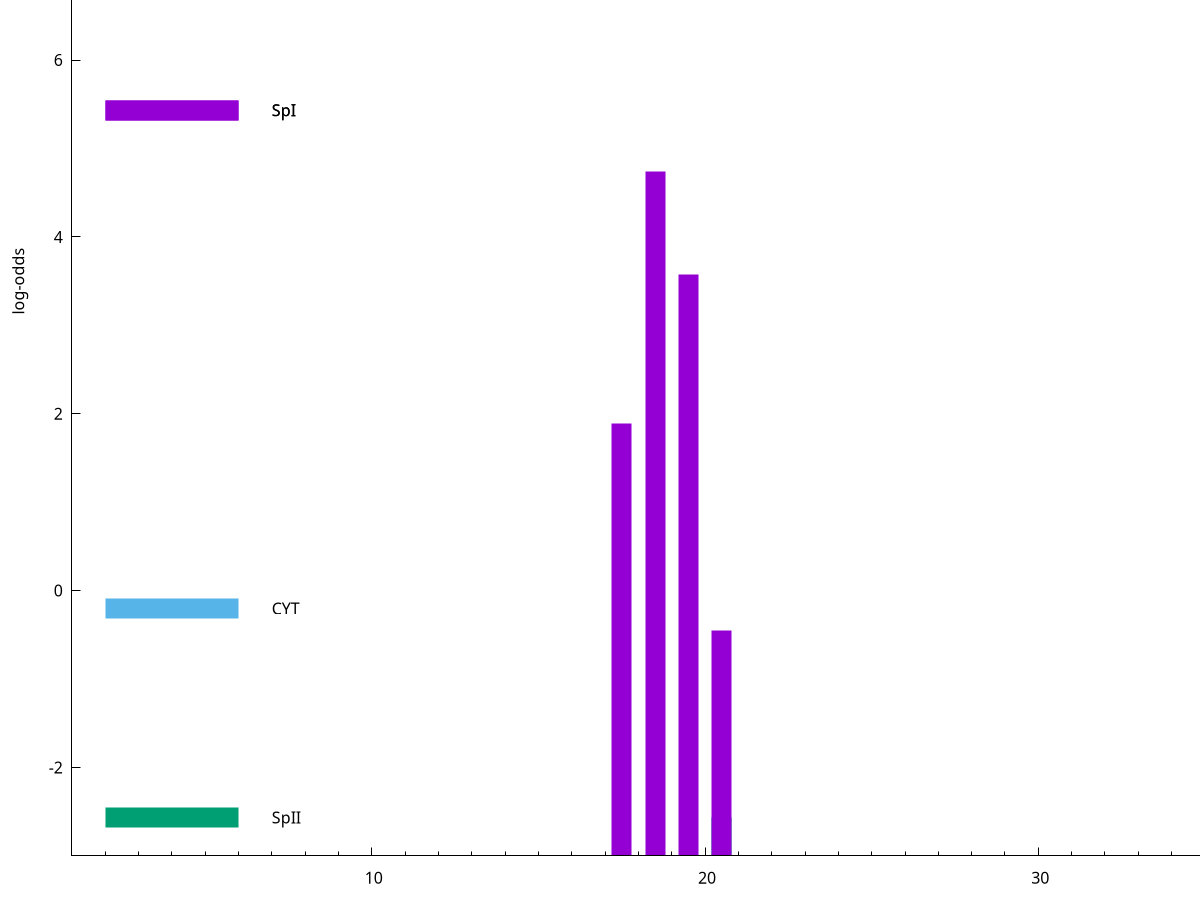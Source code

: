 set title "LipoP predictions for SRR4017826.gff"
set size 2., 1.4
set xrange [1:70] 
set mxtics 10
set yrange [-3:10]
set y2range [0:13]
set ylabel "log-odds"
set term postscript eps color solid "Helvetica" 30
set output "SRR4017826.gff34.eps"
set arrow from 2,5.43153 to 6,5.43153 nohead lt 1 lw 20
set label "SpI" at 7,5.43153
set arrow from 2,-0.200913 to 6,-0.200913 nohead lt 3 lw 20
set label "CYT" at 7,-0.200913
set arrow from 2,-2.56518 to 6,-2.56518 nohead lt 2 lw 20
set label "SpII" at 7,-2.56518
set arrow from 2,5.43153 to 6,5.43153 nohead lt 1 lw 20
set label "SpI" at 7,5.43153
# NOTE: The scores below are the log-odds scores with the threshold
# NOTE: subtracted (a hack to make gnuplot make the histogram all
# NOTE: look nice).
plot "-" axes x1y2 title "" with impulses lt 2 lw 20, "-" axes x1y2 title "" with impulses lt 1 lw 20
20.500000 0.434820
e
18.500000 7.737340
19.500000 6.574970
17.500000 4.885820
20.500000 2.546166
e
exit
